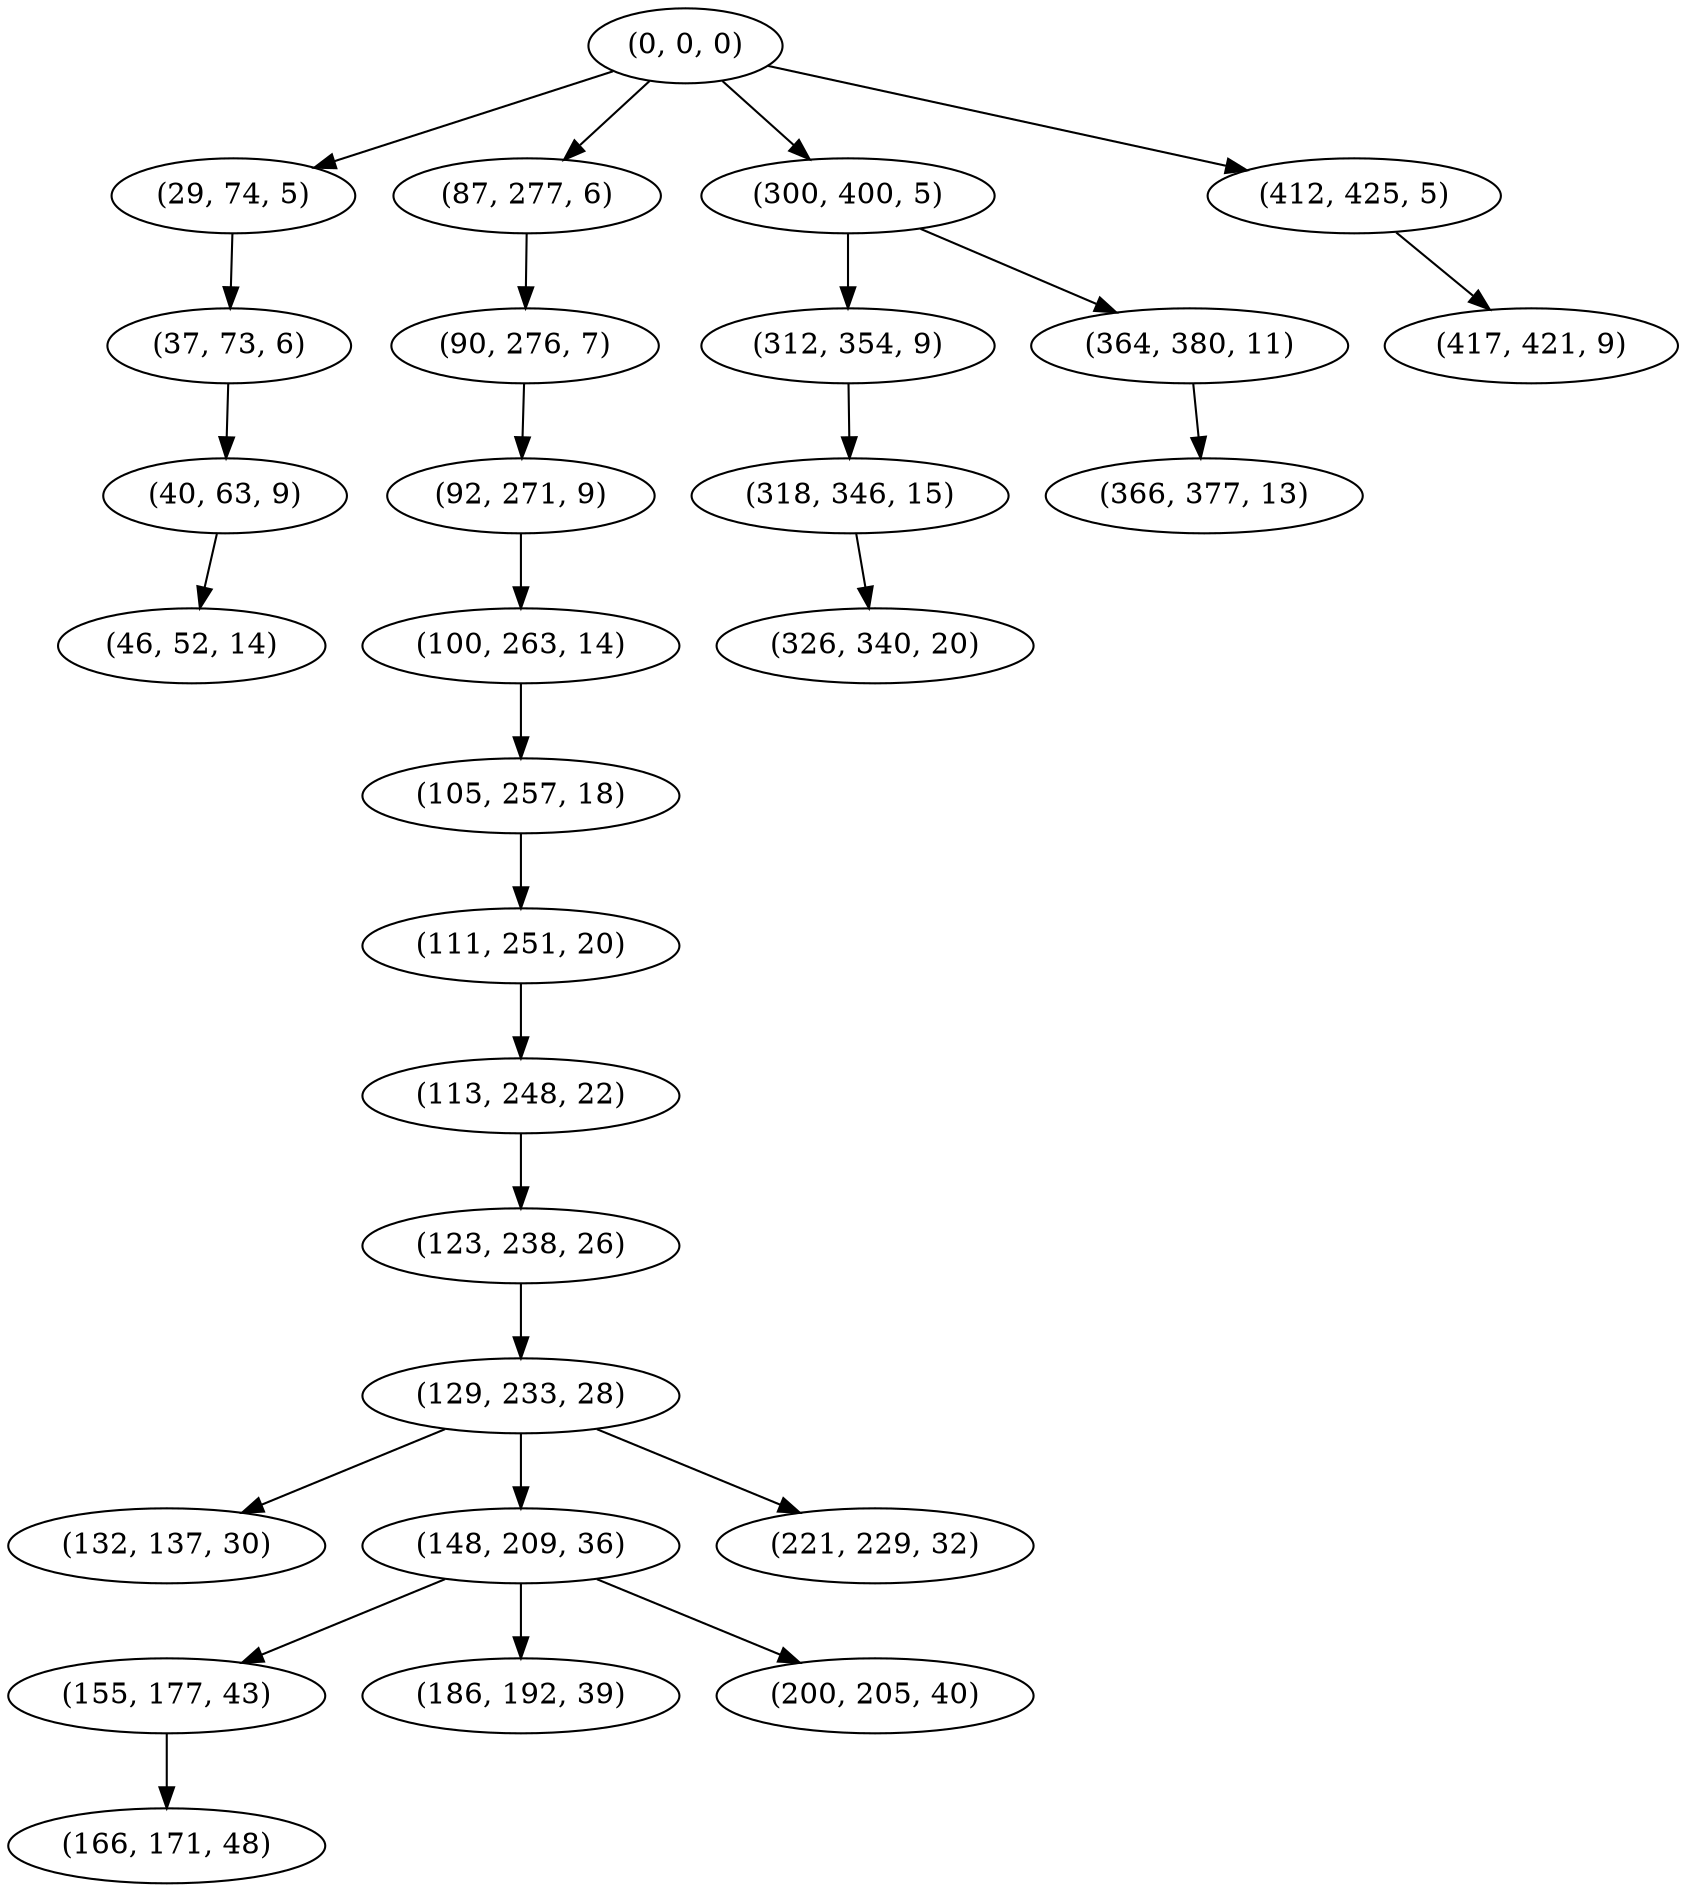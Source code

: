digraph tree {
    "(0, 0, 0)";
    "(29, 74, 5)";
    "(37, 73, 6)";
    "(40, 63, 9)";
    "(46, 52, 14)";
    "(87, 277, 6)";
    "(90, 276, 7)";
    "(92, 271, 9)";
    "(100, 263, 14)";
    "(105, 257, 18)";
    "(111, 251, 20)";
    "(113, 248, 22)";
    "(123, 238, 26)";
    "(129, 233, 28)";
    "(132, 137, 30)";
    "(148, 209, 36)";
    "(155, 177, 43)";
    "(166, 171, 48)";
    "(186, 192, 39)";
    "(200, 205, 40)";
    "(221, 229, 32)";
    "(300, 400, 5)";
    "(312, 354, 9)";
    "(318, 346, 15)";
    "(326, 340, 20)";
    "(364, 380, 11)";
    "(366, 377, 13)";
    "(412, 425, 5)";
    "(417, 421, 9)";
    "(0, 0, 0)" -> "(29, 74, 5)";
    "(0, 0, 0)" -> "(87, 277, 6)";
    "(0, 0, 0)" -> "(300, 400, 5)";
    "(0, 0, 0)" -> "(412, 425, 5)";
    "(29, 74, 5)" -> "(37, 73, 6)";
    "(37, 73, 6)" -> "(40, 63, 9)";
    "(40, 63, 9)" -> "(46, 52, 14)";
    "(87, 277, 6)" -> "(90, 276, 7)";
    "(90, 276, 7)" -> "(92, 271, 9)";
    "(92, 271, 9)" -> "(100, 263, 14)";
    "(100, 263, 14)" -> "(105, 257, 18)";
    "(105, 257, 18)" -> "(111, 251, 20)";
    "(111, 251, 20)" -> "(113, 248, 22)";
    "(113, 248, 22)" -> "(123, 238, 26)";
    "(123, 238, 26)" -> "(129, 233, 28)";
    "(129, 233, 28)" -> "(132, 137, 30)";
    "(129, 233, 28)" -> "(148, 209, 36)";
    "(129, 233, 28)" -> "(221, 229, 32)";
    "(148, 209, 36)" -> "(155, 177, 43)";
    "(148, 209, 36)" -> "(186, 192, 39)";
    "(148, 209, 36)" -> "(200, 205, 40)";
    "(155, 177, 43)" -> "(166, 171, 48)";
    "(300, 400, 5)" -> "(312, 354, 9)";
    "(300, 400, 5)" -> "(364, 380, 11)";
    "(312, 354, 9)" -> "(318, 346, 15)";
    "(318, 346, 15)" -> "(326, 340, 20)";
    "(364, 380, 11)" -> "(366, 377, 13)";
    "(412, 425, 5)" -> "(417, 421, 9)";
}

